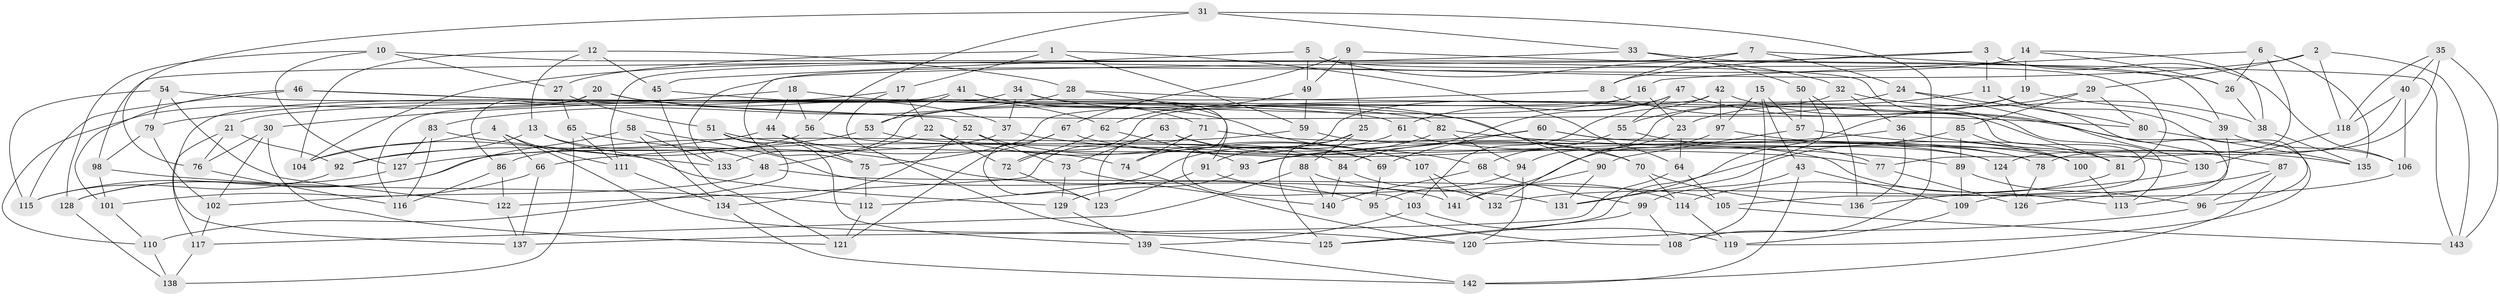 // coarse degree distribution, {10: 0.13333333333333333, 8: 0.15555555555555556, 12: 0.06666666666666667, 7: 0.17777777777777778, 3: 0.044444444444444446, 9: 0.06666666666666667, 6: 0.13333333333333333, 5: 0.08888888888888889, 11: 0.022222222222222223, 4: 0.1111111111111111}
// Generated by graph-tools (version 1.1) at 2025/53/03/04/25 22:53:32]
// undirected, 143 vertices, 286 edges
graph export_dot {
  node [color=gray90,style=filled];
  1;
  2;
  3;
  4;
  5;
  6;
  7;
  8;
  9;
  10;
  11;
  12;
  13;
  14;
  15;
  16;
  17;
  18;
  19;
  20;
  21;
  22;
  23;
  24;
  25;
  26;
  27;
  28;
  29;
  30;
  31;
  32;
  33;
  34;
  35;
  36;
  37;
  38;
  39;
  40;
  41;
  42;
  43;
  44;
  45;
  46;
  47;
  48;
  49;
  50;
  51;
  52;
  53;
  54;
  55;
  56;
  57;
  58;
  59;
  60;
  61;
  62;
  63;
  64;
  65;
  66;
  67;
  68;
  69;
  70;
  71;
  72;
  73;
  74;
  75;
  76;
  77;
  78;
  79;
  80;
  81;
  82;
  83;
  84;
  85;
  86;
  87;
  88;
  89;
  90;
  91;
  92;
  93;
  94;
  95;
  96;
  97;
  98;
  99;
  100;
  101;
  102;
  103;
  104;
  105;
  106;
  107;
  108;
  109;
  110;
  111;
  112;
  113;
  114;
  115;
  116;
  117;
  118;
  119;
  120;
  121;
  122;
  123;
  124;
  125;
  126;
  127;
  128;
  129;
  130;
  131;
  132;
  133;
  134;
  135;
  136;
  137;
  138;
  139;
  140;
  141;
  142;
  143;
  1 -- 17;
  1 -- 59;
  1 -- 64;
  1 -- 27;
  2 -- 29;
  2 -- 143;
  2 -- 118;
  2 -- 104;
  3 -- 75;
  3 -- 8;
  3 -- 11;
  3 -- 106;
  4 -- 111;
  4 -- 104;
  4 -- 66;
  4 -- 125;
  5 -- 32;
  5 -- 81;
  5 -- 49;
  5 -- 45;
  6 -- 135;
  6 -- 16;
  6 -- 77;
  6 -- 26;
  7 -- 26;
  7 -- 24;
  7 -- 111;
  7 -- 8;
  8 -- 113;
  8 -- 21;
  9 -- 67;
  9 -- 143;
  9 -- 49;
  9 -- 25;
  10 -- 27;
  10 -- 127;
  10 -- 128;
  10 -- 81;
  11 -- 113;
  11 -- 96;
  11 -- 55;
  12 -- 28;
  12 -- 45;
  12 -- 13;
  12 -- 104;
  13 -- 129;
  13 -- 48;
  13 -- 92;
  14 -- 38;
  14 -- 133;
  14 -- 19;
  14 -- 26;
  15 -- 97;
  15 -- 57;
  15 -- 43;
  15 -- 108;
  16 -- 75;
  16 -- 53;
  16 -- 23;
  17 -- 22;
  17 -- 120;
  17 -- 79;
  18 -- 70;
  18 -- 56;
  18 -- 30;
  18 -- 44;
  19 -- 94;
  19 -- 23;
  19 -- 39;
  20 -- 86;
  20 -- 37;
  20 -- 110;
  20 -- 80;
  21 -- 92;
  21 -- 117;
  21 -- 76;
  22 -- 107;
  22 -- 48;
  22 -- 72;
  23 -- 64;
  23 -- 132;
  24 -- 72;
  24 -- 130;
  24 -- 80;
  25 -- 91;
  25 -- 125;
  25 -- 88;
  26 -- 38;
  27 -- 51;
  27 -- 65;
  28 -- 103;
  28 -- 105;
  28 -- 83;
  29 -- 80;
  29 -- 131;
  29 -- 85;
  30 -- 76;
  30 -- 121;
  30 -- 102;
  31 -- 108;
  31 -- 56;
  31 -- 33;
  31 -- 76;
  32 -- 36;
  32 -- 38;
  32 -- 74;
  33 -- 50;
  33 -- 98;
  33 -- 39;
  34 -- 90;
  34 -- 116;
  34 -- 37;
  34 -- 91;
  35 -- 40;
  35 -- 143;
  35 -- 118;
  35 -- 78;
  36 -- 136;
  36 -- 135;
  36 -- 93;
  37 -- 115;
  37 -- 89;
  38 -- 135;
  39 -- 109;
  39 -- 106;
  40 -- 106;
  40 -- 118;
  40 -- 124;
  41 -- 68;
  41 -- 137;
  41 -- 71;
  41 -- 53;
  42 -- 87;
  42 -- 103;
  42 -- 133;
  42 -- 97;
  43 -- 142;
  43 -- 109;
  43 -- 99;
  44 -- 74;
  44 -- 92;
  44 -- 75;
  45 -- 121;
  45 -- 62;
  46 -- 101;
  46 -- 52;
  46 -- 61;
  46 -- 115;
  47 -- 84;
  47 -- 61;
  47 -- 55;
  47 -- 119;
  48 -- 105;
  48 -- 102;
  49 -- 62;
  49 -- 59;
  50 -- 125;
  50 -- 57;
  50 -- 136;
  51 -- 77;
  51 -- 110;
  51 -- 139;
  52 -- 73;
  52 -- 107;
  52 -- 134;
  53 -- 127;
  53 -- 69;
  54 -- 82;
  54 -- 122;
  54 -- 79;
  54 -- 115;
  55 -- 68;
  55 -- 77;
  56 -- 84;
  56 -- 104;
  57 -- 81;
  57 -- 90;
  58 -- 141;
  58 -- 134;
  58 -- 128;
  58 -- 133;
  59 -- 113;
  59 -- 86;
  60 -- 78;
  60 -- 69;
  60 -- 66;
  60 -- 100;
  61 -- 112;
  61 -- 124;
  62 -- 72;
  62 -- 93;
  63 -- 122;
  63 -- 73;
  63 -- 69;
  63 -- 70;
  64 -- 137;
  64 -- 105;
  65 -- 95;
  65 -- 138;
  65 -- 111;
  66 -- 137;
  66 -- 101;
  67 -- 78;
  67 -- 123;
  67 -- 121;
  68 -- 99;
  68 -- 140;
  69 -- 95;
  70 -- 136;
  70 -- 114;
  71 -- 124;
  71 -- 74;
  71 -- 123;
  72 -- 123;
  73 -- 140;
  73 -- 129;
  74 -- 120;
  75 -- 112;
  76 -- 116;
  77 -- 126;
  78 -- 126;
  79 -- 102;
  79 -- 98;
  80 -- 135;
  81 -- 114;
  82 -- 94;
  82 -- 93;
  82 -- 130;
  83 -- 116;
  83 -- 127;
  83 -- 133;
  84 -- 140;
  84 -- 132;
  85 -- 100;
  85 -- 131;
  85 -- 89;
  86 -- 122;
  86 -- 116;
  87 -- 142;
  87 -- 96;
  87 -- 126;
  88 -- 117;
  88 -- 140;
  88 -- 114;
  89 -- 96;
  89 -- 109;
  90 -- 131;
  90 -- 141;
  91 -- 123;
  91 -- 131;
  92 -- 115;
  93 -- 129;
  94 -- 120;
  94 -- 95;
  95 -- 108;
  96 -- 120;
  97 -- 100;
  97 -- 141;
  98 -- 112;
  98 -- 101;
  99 -- 108;
  99 -- 125;
  100 -- 113;
  101 -- 110;
  102 -- 117;
  103 -- 139;
  103 -- 119;
  105 -- 143;
  106 -- 132;
  107 -- 132;
  107 -- 141;
  109 -- 119;
  110 -- 138;
  111 -- 134;
  112 -- 121;
  114 -- 119;
  117 -- 138;
  118 -- 130;
  122 -- 137;
  124 -- 126;
  127 -- 128;
  128 -- 138;
  129 -- 139;
  130 -- 136;
  134 -- 142;
  139 -- 142;
}
